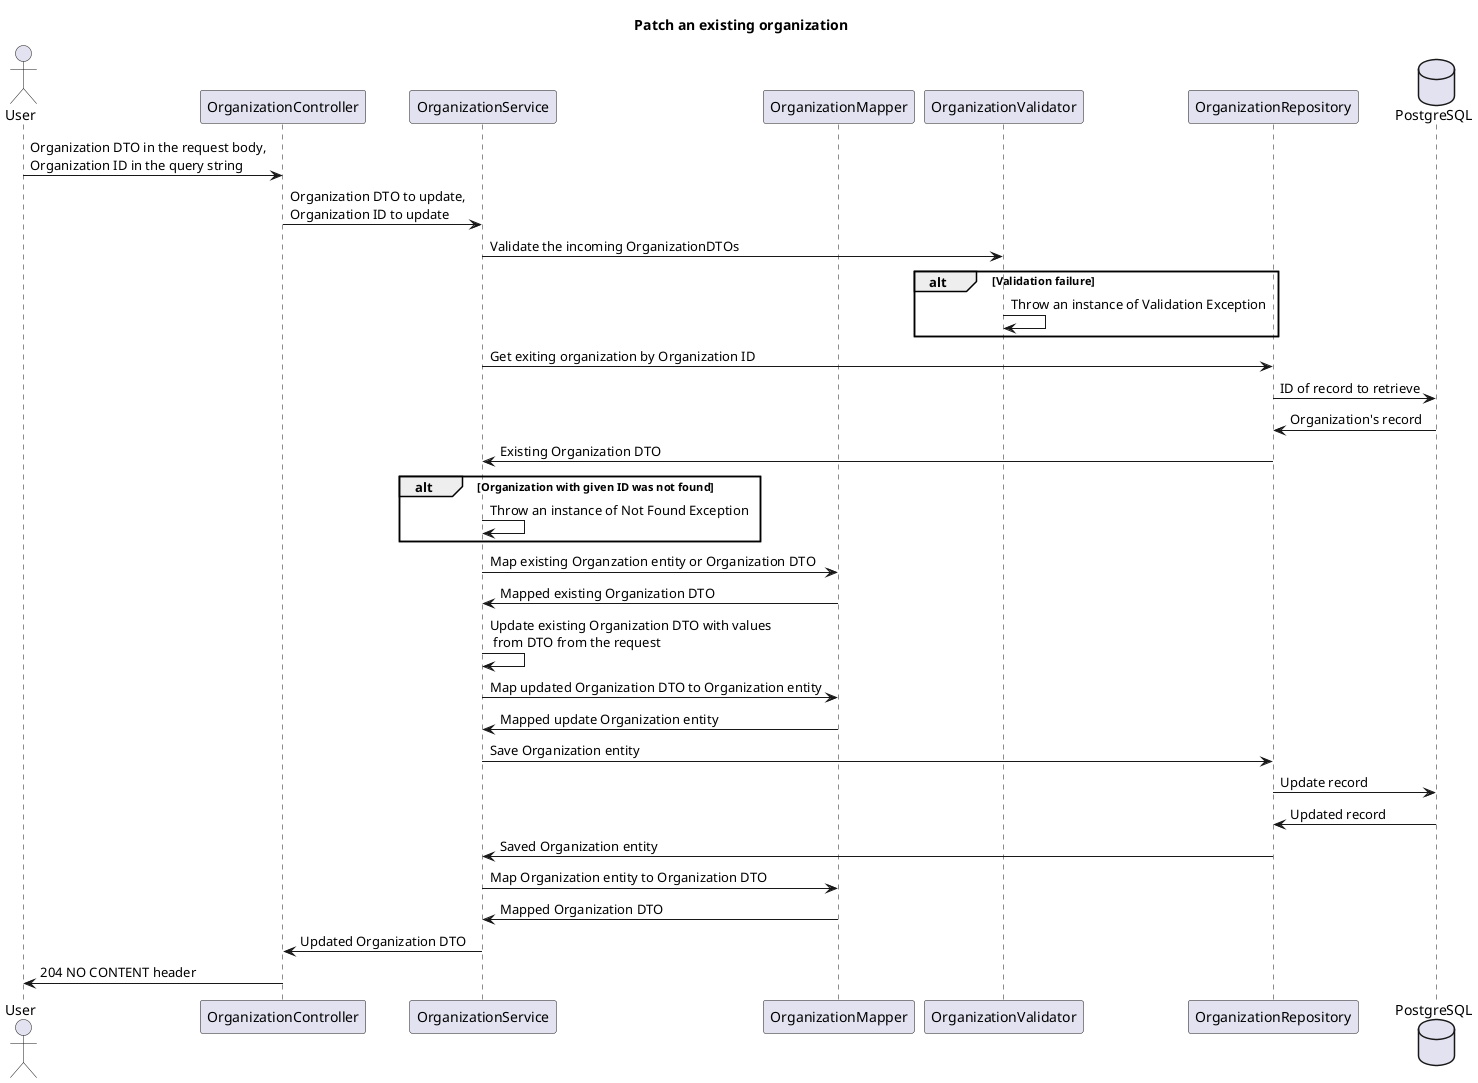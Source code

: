 @startuml Patch an existing organization
    title Patch an existing organization

    actor User as user
    participant OrganizationController as organizationController
    participant OrganizationService as organizationService
    participant OrganizationMapper as organizationMapper
    participant OrganizationValidator as organizationValidator
    participant OrganizationRepository as organizationRepository
    database PostgreSQL as db

    user -> organizationController: Organization DTO in the request body,\nOrganization ID in the query string
        organizationController -> organizationService: Organization DTO to update,\nOrganization ID to update

            organizationService -> organizationValidator: Validate the incoming OrganizationDTOs
            alt Validation failure
                organizationValidator -> organizationValidator: Throw an instance of Validation Exception
            end

            organizationService -> organizationRepository: Get exiting organization by Organization ID
                organizationRepository -> db: ID of record to retrieve
                db -> organizationRepository: Organization's record            
            organizationRepository -> organizationService: Existing Organization DTO
            
            alt Organization with given ID was not found
                organizationService -> organizationService: Throw an instance of Not Found Exception
            end 

            organizationService -> organizationMapper: Map existing Organzation entity or Organization DTO
            organizationMapper -> organizationService: Mapped existing Organization DTO

            organizationService -> organizationService: Update existing Organization DTO with values\n from DTO from the request

            organizationService -> organizationMapper: Map updated Organization DTO to Organization entity
            organizationMapper -> organizationService: Mapped update Organization entity

            organizationService -> organizationRepository: Save Organization entity
                organizationRepository -> db: Update record
                db -> organizationRepository: Updated record
            organizationRepository -> organizationService: Saved Organization entity

            organizationService -> organizationMapper: Map Organization entity to Organization DTO
            organizationMapper -> organizationService: Mapped Organization DTO

        organizationService -> organizationController: Updated Organization DTO
    organizationController -> user: 204 NO CONTENT header
@enduml